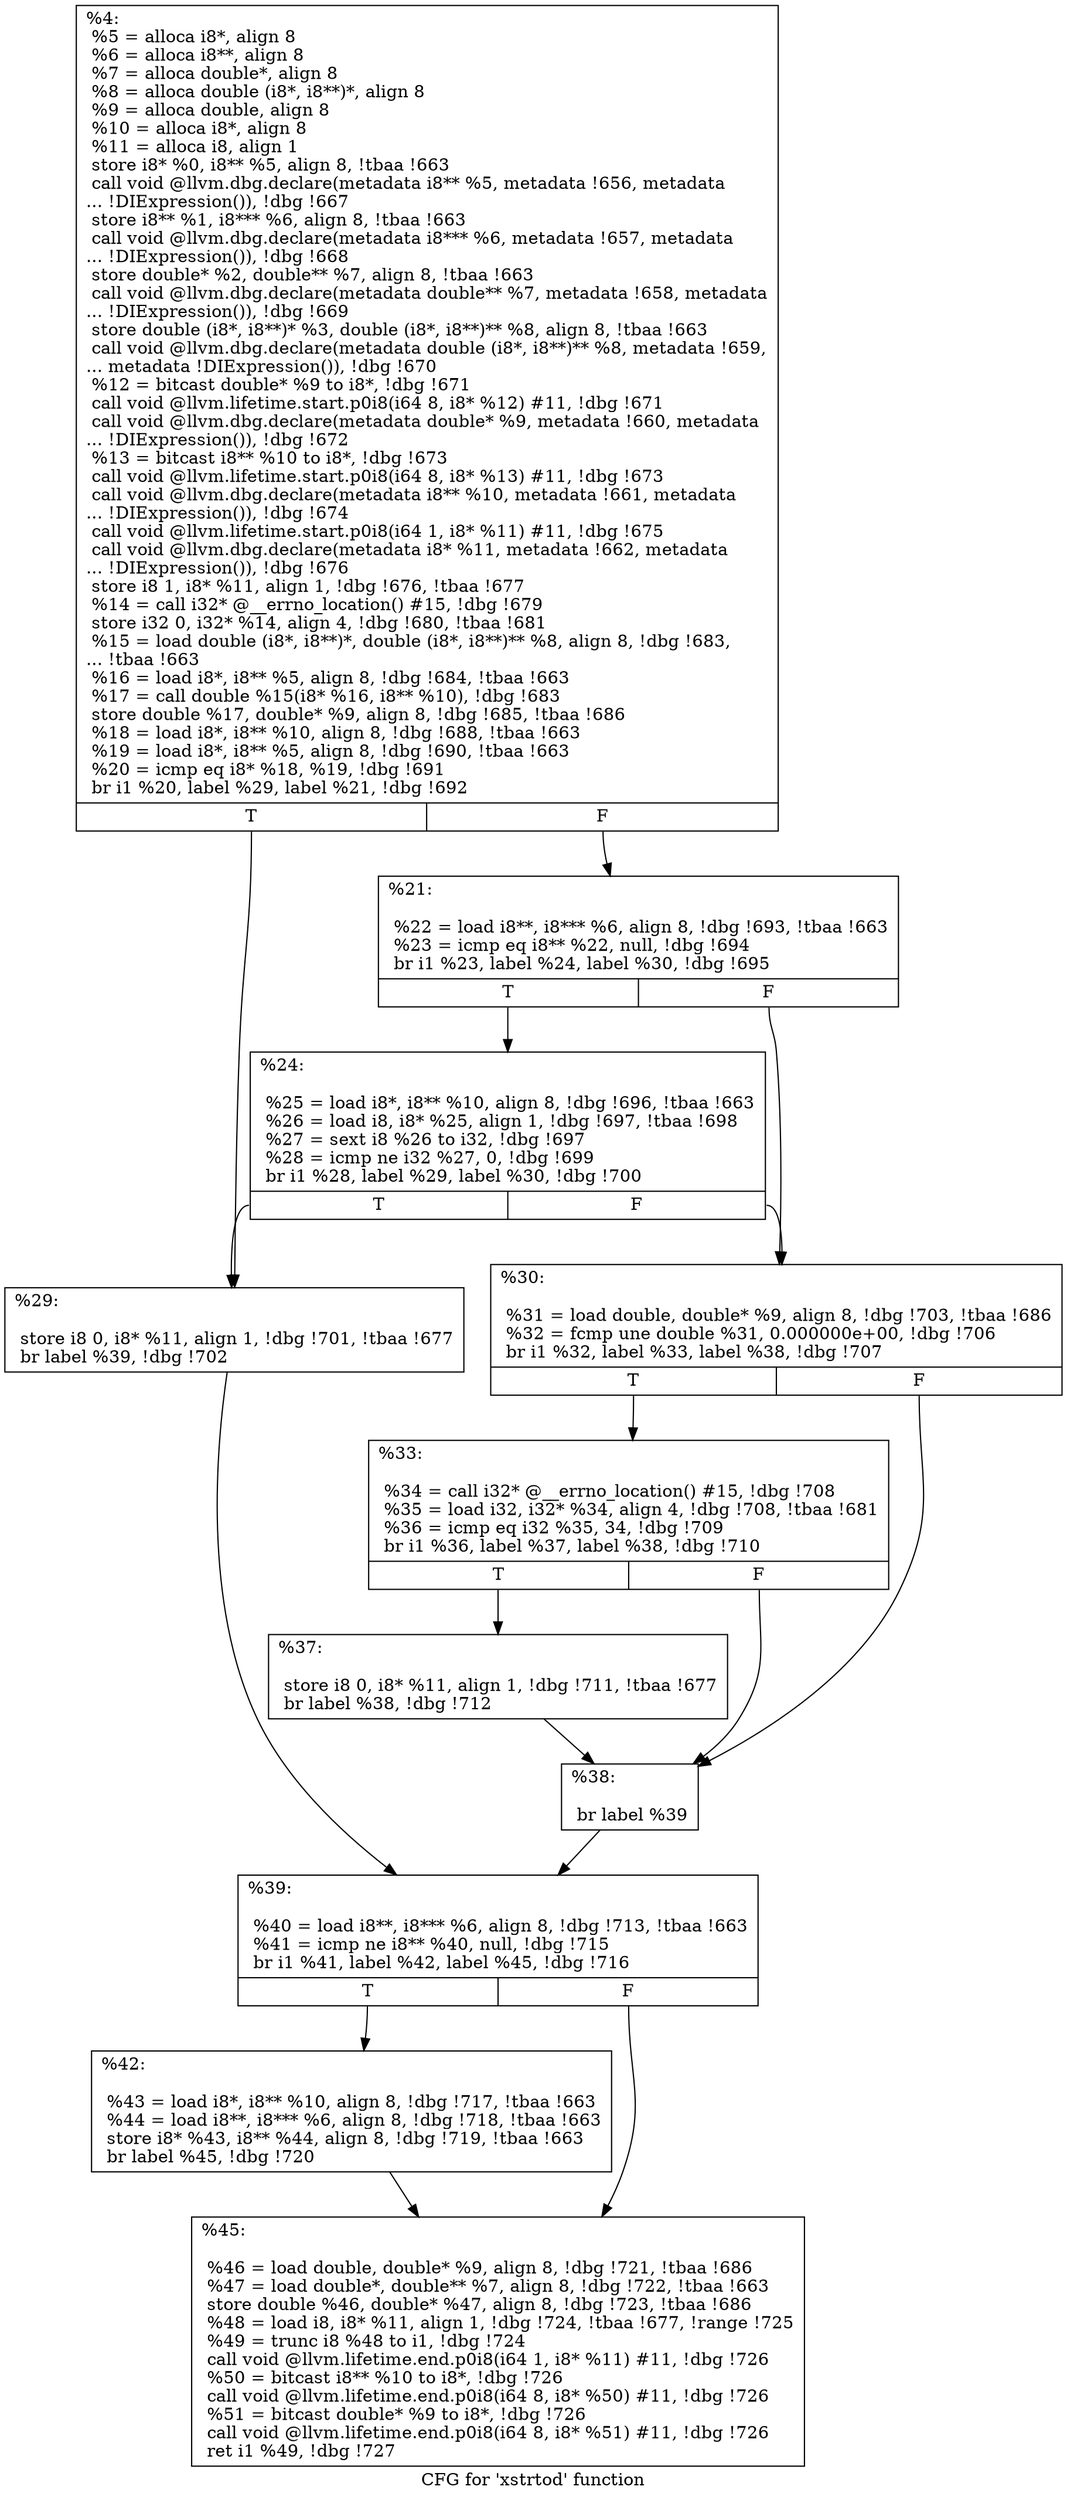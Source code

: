 digraph "CFG for 'xstrtod' function" {
	label="CFG for 'xstrtod' function";

	Node0x2596c60 [shape=record,label="{%4:\l  %5 = alloca i8*, align 8\l  %6 = alloca i8**, align 8\l  %7 = alloca double*, align 8\l  %8 = alloca double (i8*, i8**)*, align 8\l  %9 = alloca double, align 8\l  %10 = alloca i8*, align 8\l  %11 = alloca i8, align 1\l  store i8* %0, i8** %5, align 8, !tbaa !663\l  call void @llvm.dbg.declare(metadata i8** %5, metadata !656, metadata\l... !DIExpression()), !dbg !667\l  store i8** %1, i8*** %6, align 8, !tbaa !663\l  call void @llvm.dbg.declare(metadata i8*** %6, metadata !657, metadata\l... !DIExpression()), !dbg !668\l  store double* %2, double** %7, align 8, !tbaa !663\l  call void @llvm.dbg.declare(metadata double** %7, metadata !658, metadata\l... !DIExpression()), !dbg !669\l  store double (i8*, i8**)* %3, double (i8*, i8**)** %8, align 8, !tbaa !663\l  call void @llvm.dbg.declare(metadata double (i8*, i8**)** %8, metadata !659,\l... metadata !DIExpression()), !dbg !670\l  %12 = bitcast double* %9 to i8*, !dbg !671\l  call void @llvm.lifetime.start.p0i8(i64 8, i8* %12) #11, !dbg !671\l  call void @llvm.dbg.declare(metadata double* %9, metadata !660, metadata\l... !DIExpression()), !dbg !672\l  %13 = bitcast i8** %10 to i8*, !dbg !673\l  call void @llvm.lifetime.start.p0i8(i64 8, i8* %13) #11, !dbg !673\l  call void @llvm.dbg.declare(metadata i8** %10, metadata !661, metadata\l... !DIExpression()), !dbg !674\l  call void @llvm.lifetime.start.p0i8(i64 1, i8* %11) #11, !dbg !675\l  call void @llvm.dbg.declare(metadata i8* %11, metadata !662, metadata\l... !DIExpression()), !dbg !676\l  store i8 1, i8* %11, align 1, !dbg !676, !tbaa !677\l  %14 = call i32* @__errno_location() #15, !dbg !679\l  store i32 0, i32* %14, align 4, !dbg !680, !tbaa !681\l  %15 = load double (i8*, i8**)*, double (i8*, i8**)** %8, align 8, !dbg !683,\l... !tbaa !663\l  %16 = load i8*, i8** %5, align 8, !dbg !684, !tbaa !663\l  %17 = call double %15(i8* %16, i8** %10), !dbg !683\l  store double %17, double* %9, align 8, !dbg !685, !tbaa !686\l  %18 = load i8*, i8** %10, align 8, !dbg !688, !tbaa !663\l  %19 = load i8*, i8** %5, align 8, !dbg !690, !tbaa !663\l  %20 = icmp eq i8* %18, %19, !dbg !691\l  br i1 %20, label %29, label %21, !dbg !692\l|{<s0>T|<s1>F}}"];
	Node0x2596c60:s0 -> Node0x25995e0;
	Node0x2596c60:s1 -> Node0x2599540;
	Node0x2599540 [shape=record,label="{%21:\l\l  %22 = load i8**, i8*** %6, align 8, !dbg !693, !tbaa !663\l  %23 = icmp eq i8** %22, null, !dbg !694\l  br i1 %23, label %24, label %30, !dbg !695\l|{<s0>T|<s1>F}}"];
	Node0x2599540:s0 -> Node0x2599590;
	Node0x2599540:s1 -> Node0x2599630;
	Node0x2599590 [shape=record,label="{%24:\l\l  %25 = load i8*, i8** %10, align 8, !dbg !696, !tbaa !663\l  %26 = load i8, i8* %25, align 1, !dbg !697, !tbaa !698\l  %27 = sext i8 %26 to i32, !dbg !697\l  %28 = icmp ne i32 %27, 0, !dbg !699\l  br i1 %28, label %29, label %30, !dbg !700\l|{<s0>T|<s1>F}}"];
	Node0x2599590:s0 -> Node0x25995e0;
	Node0x2599590:s1 -> Node0x2599630;
	Node0x25995e0 [shape=record,label="{%29:\l\l  store i8 0, i8* %11, align 1, !dbg !701, !tbaa !677\l  br label %39, !dbg !702\l}"];
	Node0x25995e0 -> Node0x2599770;
	Node0x2599630 [shape=record,label="{%30:\l\l  %31 = load double, double* %9, align 8, !dbg !703, !tbaa !686\l  %32 = fcmp une double %31, 0.000000e+00, !dbg !706\l  br i1 %32, label %33, label %38, !dbg !707\l|{<s0>T|<s1>F}}"];
	Node0x2599630:s0 -> Node0x2599680;
	Node0x2599630:s1 -> Node0x2599720;
	Node0x2599680 [shape=record,label="{%33:\l\l  %34 = call i32* @__errno_location() #15, !dbg !708\l  %35 = load i32, i32* %34, align 4, !dbg !708, !tbaa !681\l  %36 = icmp eq i32 %35, 34, !dbg !709\l  br i1 %36, label %37, label %38, !dbg !710\l|{<s0>T|<s1>F}}"];
	Node0x2599680:s0 -> Node0x25996d0;
	Node0x2599680:s1 -> Node0x2599720;
	Node0x25996d0 [shape=record,label="{%37:\l\l  store i8 0, i8* %11, align 1, !dbg !711, !tbaa !677\l  br label %38, !dbg !712\l}"];
	Node0x25996d0 -> Node0x2599720;
	Node0x2599720 [shape=record,label="{%38:\l\l  br label %39\l}"];
	Node0x2599720 -> Node0x2599770;
	Node0x2599770 [shape=record,label="{%39:\l\l  %40 = load i8**, i8*** %6, align 8, !dbg !713, !tbaa !663\l  %41 = icmp ne i8** %40, null, !dbg !715\l  br i1 %41, label %42, label %45, !dbg !716\l|{<s0>T|<s1>F}}"];
	Node0x2599770:s0 -> Node0x25997c0;
	Node0x2599770:s1 -> Node0x2599810;
	Node0x25997c0 [shape=record,label="{%42:\l\l  %43 = load i8*, i8** %10, align 8, !dbg !717, !tbaa !663\l  %44 = load i8**, i8*** %6, align 8, !dbg !718, !tbaa !663\l  store i8* %43, i8** %44, align 8, !dbg !719, !tbaa !663\l  br label %45, !dbg !720\l}"];
	Node0x25997c0 -> Node0x2599810;
	Node0x2599810 [shape=record,label="{%45:\l\l  %46 = load double, double* %9, align 8, !dbg !721, !tbaa !686\l  %47 = load double*, double** %7, align 8, !dbg !722, !tbaa !663\l  store double %46, double* %47, align 8, !dbg !723, !tbaa !686\l  %48 = load i8, i8* %11, align 1, !dbg !724, !tbaa !677, !range !725\l  %49 = trunc i8 %48 to i1, !dbg !724\l  call void @llvm.lifetime.end.p0i8(i64 1, i8* %11) #11, !dbg !726\l  %50 = bitcast i8** %10 to i8*, !dbg !726\l  call void @llvm.lifetime.end.p0i8(i64 8, i8* %50) #11, !dbg !726\l  %51 = bitcast double* %9 to i8*, !dbg !726\l  call void @llvm.lifetime.end.p0i8(i64 8, i8* %51) #11, !dbg !726\l  ret i1 %49, !dbg !727\l}"];
}
